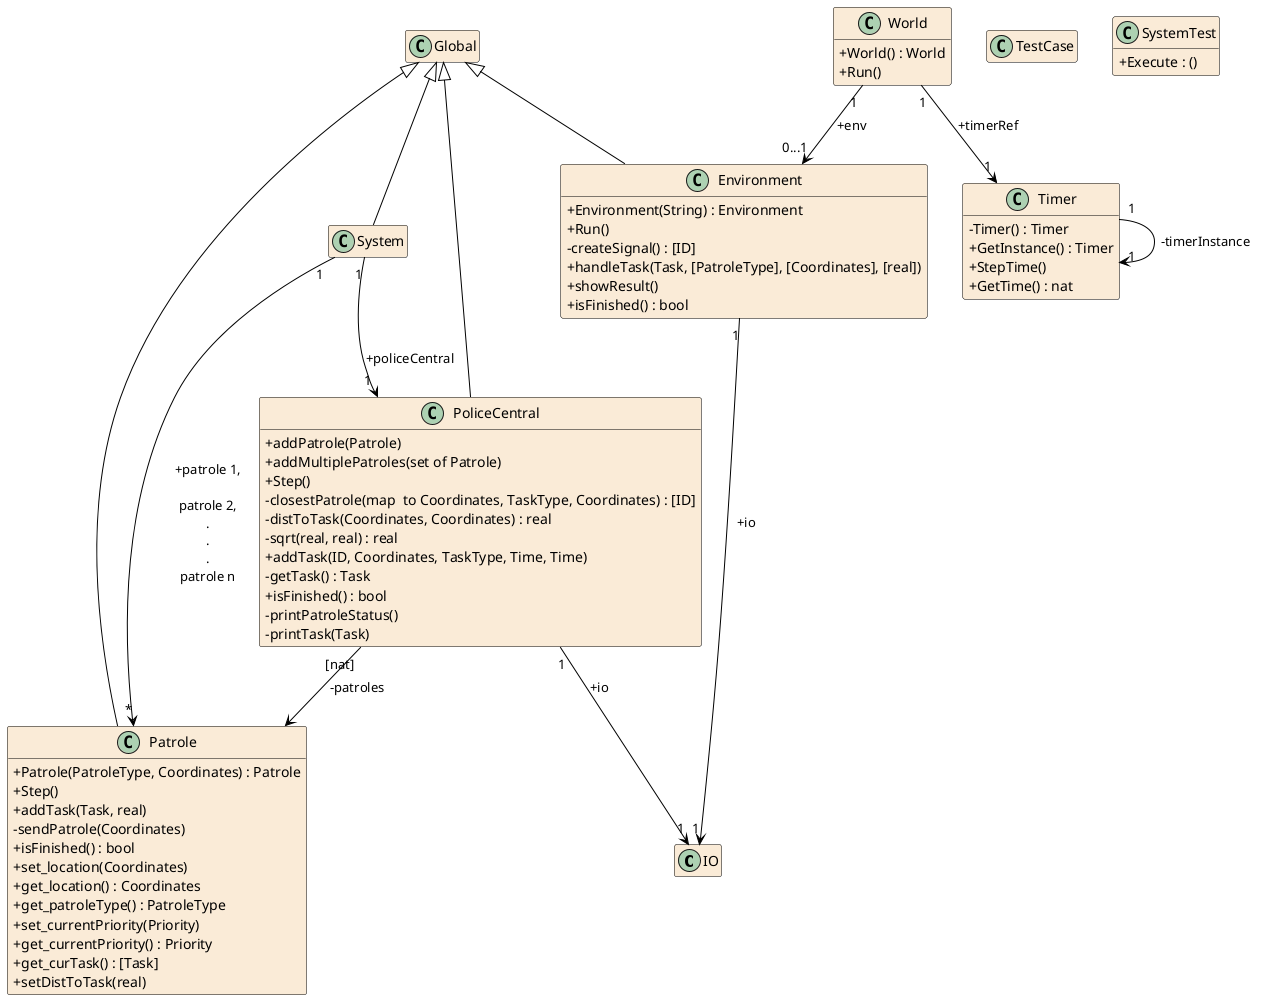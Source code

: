 @startuml PoliceCentral

hide empty members
hide fields
hide IO methods 
skinparam Shadowing false
skinparam classAttributeIconSize 0
skinparam ClassBorderThickness 0.5
skinparam groupInheritance 5
skinparam class {
	BackgroundColor AntiqueWhite
	ArrowColor Black
	BorderColor Black
}
skinparam defaultTextAlignment center

class Global
{
	+taskPriority : map TaskType to Priority <<value>>
	+patrolePriority : map PatroleType to  <<value>>
	+Time : nat <<type>>
	+ID : nat <<type>>
	+Priority : nat <<type>>
	+Coordinates : ::  <<type>>
	+Task : ::  <<type>>
	+PatroleType : <PatroleA> | <PatroleB> | <PatroleC> | <PatroleD> <<type>>
	+TaskType : <TaskA> | <TaskB> | <TaskC> | <TaskD> <<type>>
	+String : seq of char <<type>>
}

class World
{
	+World() : World
	+Run()
}

class Environment
{
	+inline : *...  <<type>>
	#outline : *...  <<type>>
	-inlines : seq of inline
	-outlines : seq of outline
	-taskId : [ID]
	-busy : bool
	+Environment(String) : Environment
	+Run()
	-createSignal() : [ID]
	+handleTask(Task, [PatroleType], [Coordinates], [real])
	+showResult()
	+isFinished() : bool
}


	class PoliceCentral
	{
		-patroleLocations : map  to Coordinates 
		-tasks : seq of Task 
		-busy : bool
		+addPatrole(Patrole)
		+addMultiplePatroles(set of Patrole)
		+Step()
		-closestPatrole(map  to Coordinates, TaskType, Coordinates) : [ID]
		-distToTask(Coordinates, Coordinates) : real
		-sqrt(real, real) : real
		+addTask(ID, Coordinates, TaskType, Time, Time)
		-getTask() : Task 
		+isFinished() : bool
		-printPatroleStatus()
		-printTask(Task)
	}

	class Patrole
	{
		-p_type : PatroleType
		-p_loc : Coordinates 
		-currentPriority : Priority
		-distToTask : [real]
		-curTask : [Task]
		-TaskDoneTime : Time
		-busy : bool
		+Patrole(PatroleType, Coordinates) : Patrole
		+Step()
		+addTask(Task, real)
		-sendPatrole(Coordinates)
		+isFinished() : bool
		+set_location(Coordinates)
		+get_location() : Coordinates 
		+get_patroleType() : PatroleType
		+set_currentPriority(Priority)
		+get_currentPriority() : Priority
		+get_curTask() : [Task]
		+setDistToTask(real)
	}




class IO
{
	+filedirective : <append> | <start> <<type>>
	+writeval(@p) : bool <<function>>
	+fwriteval(seq1 of char, @p, filedirective) : bool <<function>>
	+freadval(seq1 of char) : bool * [@p] <<function>>
	+echo(seq of char) : bool
	+fecho(seq of char, seq of char, [filedirective]) : bool
	+ferror() : seq of char
	+print(?)
	+println(?)
	+printf(seq of char, seq of ?)
}

class Timer
{
	+currentTime : nat
	-stepLength : nat <<value>>
	-Timer() : Timer
	+GetInstance() : Timer
	+StepTime()
	+GetTime() : nat
}

class System
{
}


class TestCase
{

}

class SystemTest
{
	+Execute : ()
}

/' class PoliceCentralTest
{
	#RunTest : ()
	#calculateDistanceTest : ()
    #closestPatroleTest : () 
}

class PatroleTest
{
	#RunTest : ()
	#PriorityTest : ()
} '/

System "1" --> "1" PoliceCentral : +policeCentral
System "1" --> "*" Patrole : +patrole 1,\n\npatrole 2,\n.\n.\n.\npatrole n
Global <|-- System
World "1" --> "0...1" Environment : +env
World "1" --> "1" Timer : +timerRef
PoliceCentral "[nat]" --> Patrole : -patroles
PoliceCentral "1" --> "1" IO : +io
Global <|-- PoliceCentral
Environment "1" --> "1" IO : +io
Global <|-- Environment
Global <|-- Patrole
Timer "1" --> "1" Timer : -timerInstance


@enduml
